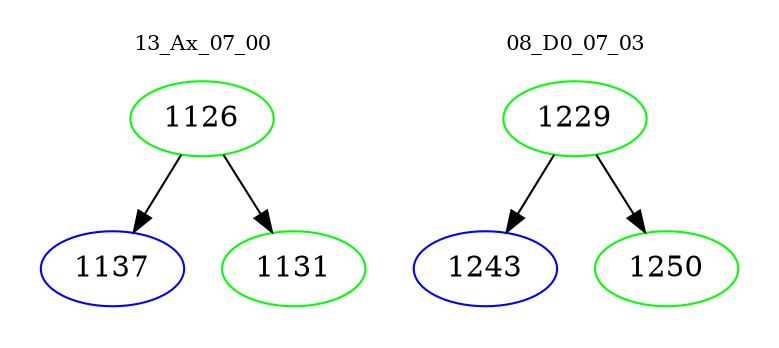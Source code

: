 digraph{
subgraph cluster_0 {
color = white
label = "13_Ax_07_00";
fontsize=10;
T0_1126 [label="1126", color="green"]
T0_1126 -> T0_1137 [color="black"]
T0_1137 [label="1137", color="blue"]
T0_1126 -> T0_1131 [color="black"]
T0_1131 [label="1131", color="green"]
}
subgraph cluster_1 {
color = white
label = "08_D0_07_03";
fontsize=10;
T1_1229 [label="1229", color="green"]
T1_1229 -> T1_1243 [color="black"]
T1_1243 [label="1243", color="blue"]
T1_1229 -> T1_1250 [color="black"]
T1_1250 [label="1250", color="green"]
}
}
